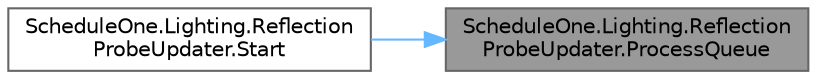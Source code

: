 digraph "ScheduleOne.Lighting.ReflectionProbeUpdater.ProcessQueue"
{
 // LATEX_PDF_SIZE
  bgcolor="transparent";
  edge [fontname=Helvetica,fontsize=10,labelfontname=Helvetica,labelfontsize=10];
  node [fontname=Helvetica,fontsize=10,shape=box,height=0.2,width=0.4];
  rankdir="RL";
  Node1 [id="Node000001",label="ScheduleOne.Lighting.Reflection\lProbeUpdater.ProcessQueue",height=0.2,width=0.4,color="gray40", fillcolor="grey60", style="filled", fontcolor="black",tooltip=" "];
  Node1 -> Node2 [id="edge1_Node000001_Node000002",dir="back",color="steelblue1",style="solid",tooltip=" "];
  Node2 [id="Node000002",label="ScheduleOne.Lighting.Reflection\lProbeUpdater.Start",height=0.2,width=0.4,color="grey40", fillcolor="white", style="filled",URL="$class_schedule_one_1_1_lighting_1_1_reflection_probe_updater.html#a2e79ce578a7b1f3d467e74075f67aadc",tooltip=" "];
}
